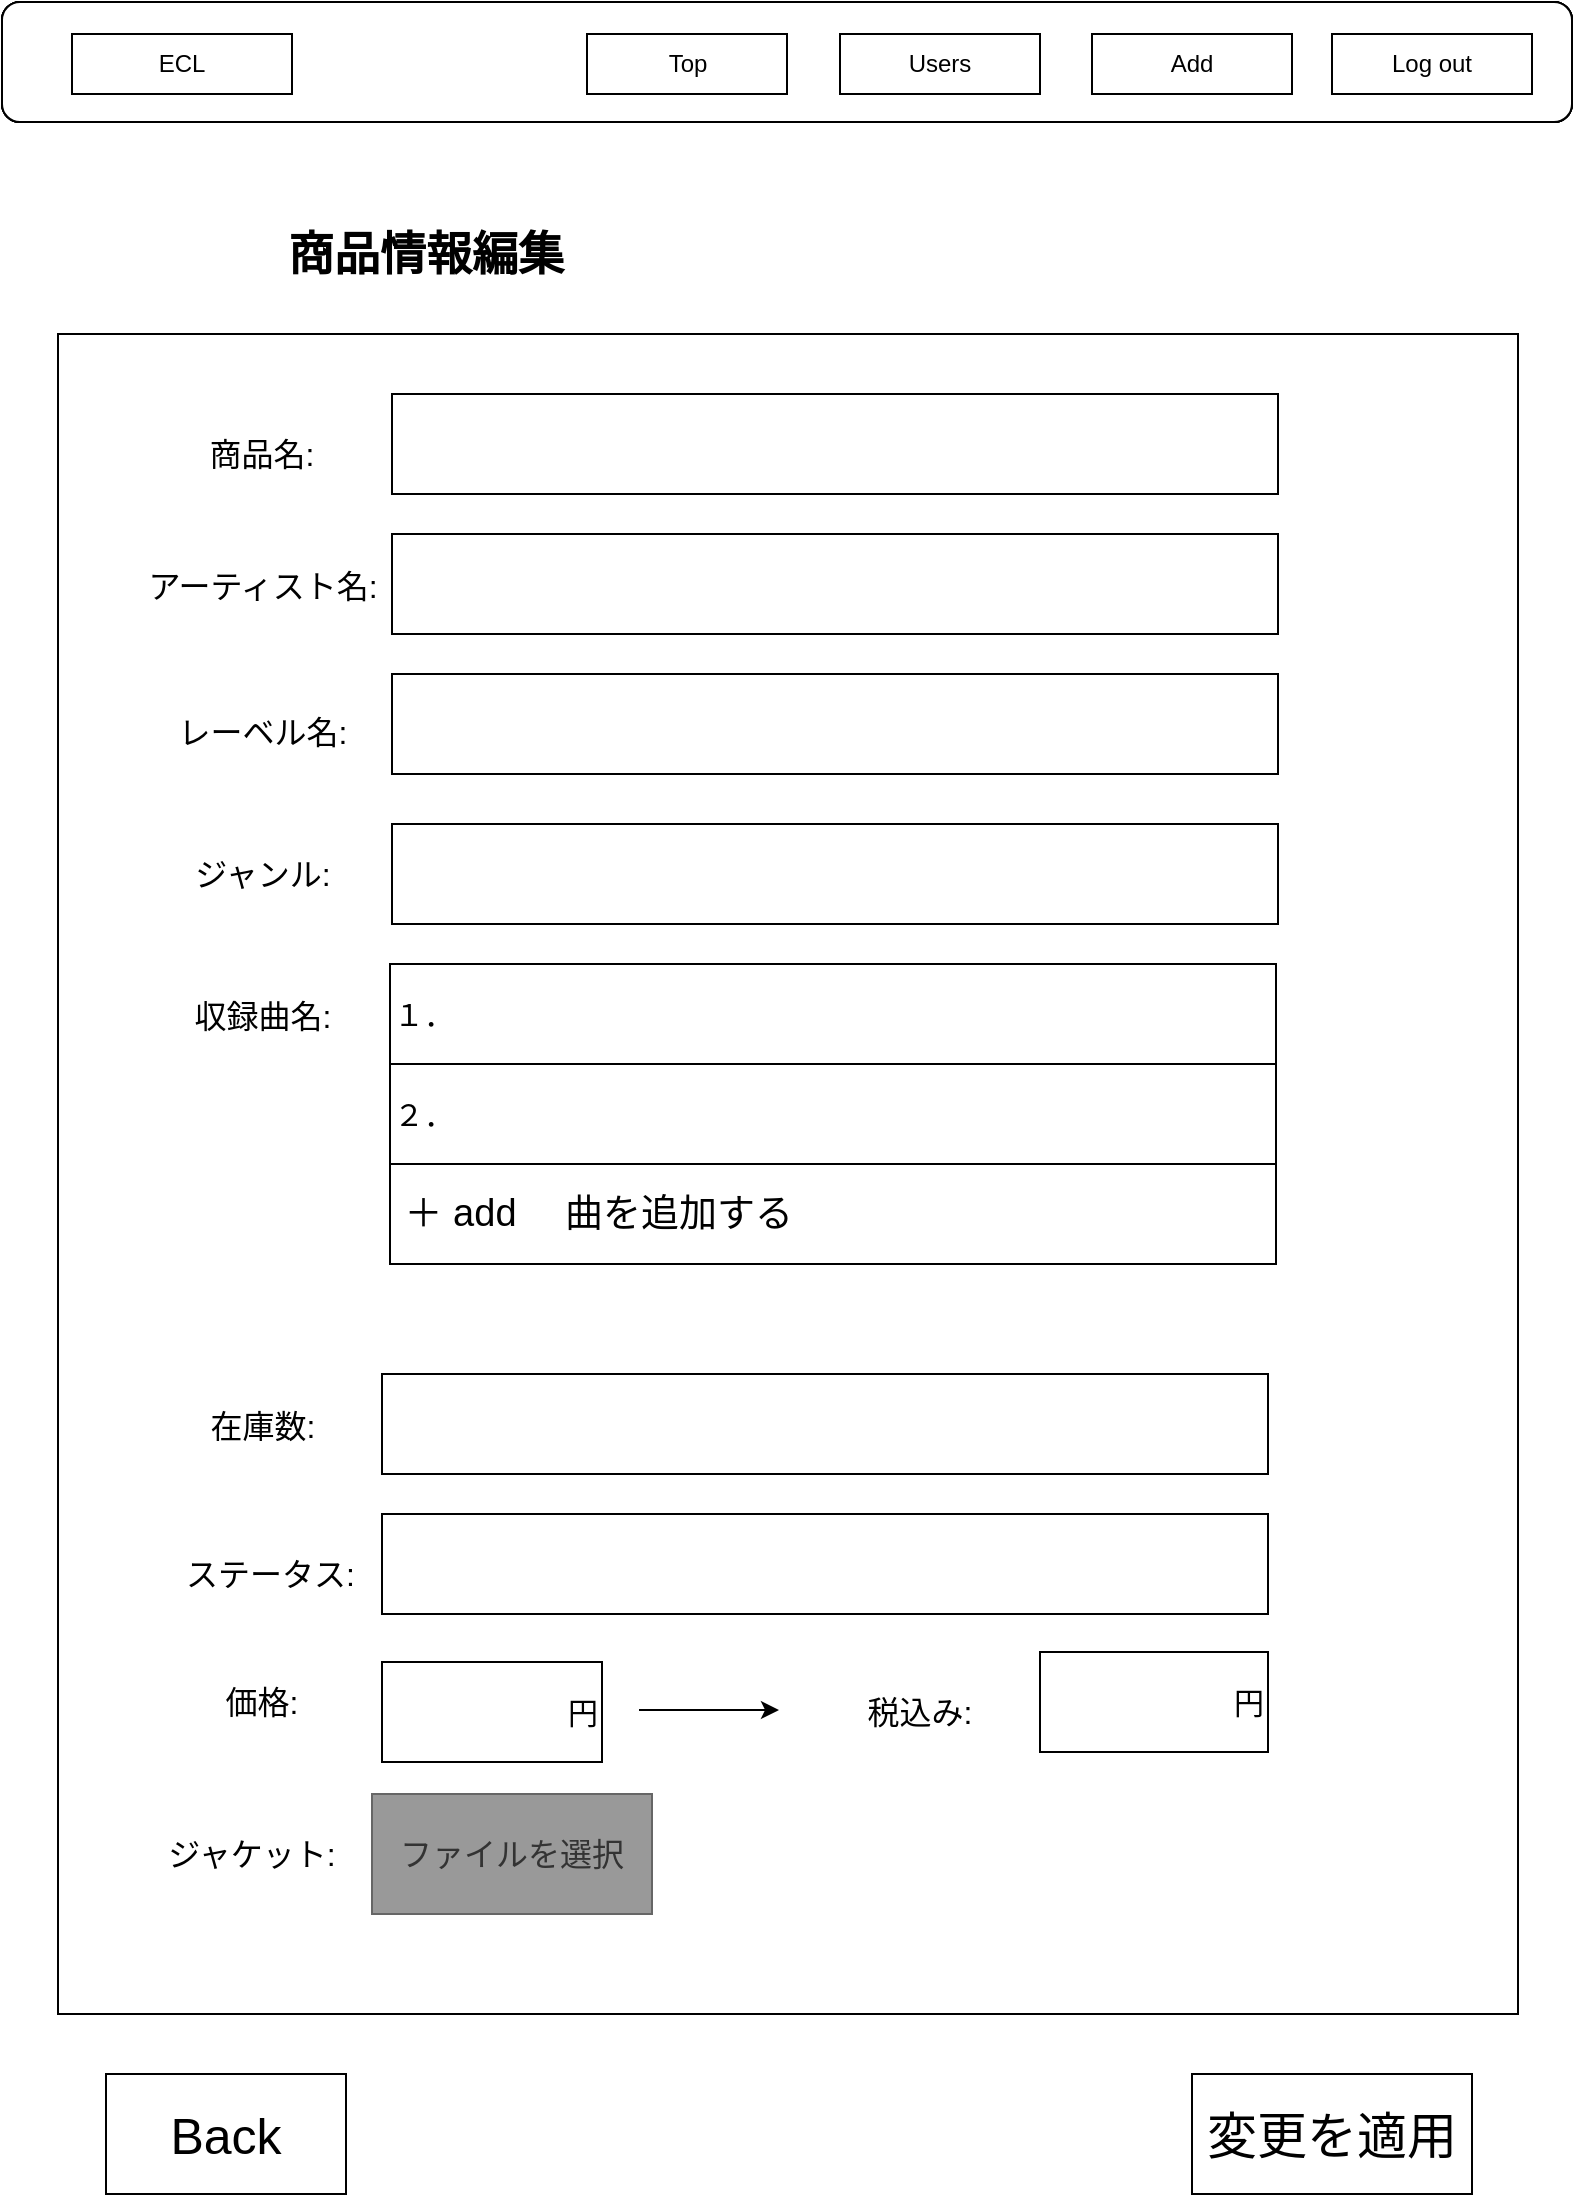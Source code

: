 <mxfile version="10.8.5" type="github"><diagram id="4hUMU02dAxBiPHqGac-W" name="Ã£ÂÂÃ£ÂÂ¼Ã£ÂÂ¸1"><mxGraphModel dx="501" dy="474" grid="1" gridSize="10" guides="1" tooltips="1" connect="1" arrows="1" fold="1" page="1" pageScale="1" pageWidth="827" pageHeight="1169" math="0" shadow="0"><root><mxCell id="0"/><mxCell id="1" parent="0"/><mxCell id="49SOQq9lrQXv5Q_tyZAs-1" value="" style="rounded=1;whiteSpace=wrap;html=1;" parent="1" vertex="1"><mxGeometry x="25" y="34" width="785" height="60" as="geometry"/></mxCell><mxCell id="49SOQq9lrQXv5Q_tyZAs-2" value="ECL" style="rounded=0;whiteSpace=wrap;html=1;" parent="1" vertex="1"><mxGeometry x="60" y="50" width="110" height="30" as="geometry"/></mxCell><mxCell id="49SOQq9lrQXv5Q_tyZAs-3" value="Top" style="rounded=0;whiteSpace=wrap;html=1;" parent="1" vertex="1"><mxGeometry x="317.5" y="50" width="100" height="30" as="geometry"/></mxCell><mxCell id="49SOQq9lrQXv5Q_tyZAs-4" value="Cart" style="rounded=0;whiteSpace=wrap;html=1;" parent="1" vertex="1"><mxGeometry x="570" y="50" width="100" height="30" as="geometry"/></mxCell><mxCell id="49SOQq9lrQXv5Q_tyZAs-5" value="Log out" style="rounded=0;whiteSpace=wrap;html=1;" parent="1" vertex="1"><mxGeometry x="690" y="50" width="100" height="30" as="geometry"/></mxCell><mxCell id="49SOQq9lrQXv5Q_tyZAs-6" value="My page" style="rounded=0;whiteSpace=wrap;html=1;" parent="1" vertex="1"><mxGeometry x="444" y="50" width="100" height="30" as="geometry"/></mxCell><mxCell id="49SOQq9lrQXv5Q_tyZAs-7" value="" style="rounded=1;whiteSpace=wrap;html=1;" parent="1" vertex="1"><mxGeometry x="25" y="34" width="785" height="60" as="geometry"/></mxCell><mxCell id="49SOQq9lrQXv5Q_tyZAs-8" value="ECL" style="rounded=0;whiteSpace=wrap;html=1;" parent="1" vertex="1"><mxGeometry x="60" y="50" width="110" height="30" as="geometry"/></mxCell><mxCell id="49SOQq9lrQXv5Q_tyZAs-9" value="Top" style="rounded=0;whiteSpace=wrap;html=1;" parent="1" vertex="1"><mxGeometry x="317.5" y="50" width="100" height="30" as="geometry"/></mxCell><mxCell id="49SOQq9lrQXv5Q_tyZAs-10" value="Add" style="rounded=0;whiteSpace=wrap;html=1;" parent="1" vertex="1"><mxGeometry x="570" y="50" width="100" height="30" as="geometry"/></mxCell><mxCell id="49SOQq9lrQXv5Q_tyZAs-11" value="Log out" style="rounded=0;whiteSpace=wrap;html=1;" parent="1" vertex="1"><mxGeometry x="690" y="50" width="100" height="30" as="geometry"/></mxCell><mxCell id="49SOQq9lrQXv5Q_tyZAs-12" value="Users" style="rounded=0;whiteSpace=wrap;html=1;" parent="1" vertex="1"><mxGeometry x="444" y="50" width="100" height="30" as="geometry"/></mxCell><mxCell id="49SOQq9lrQXv5Q_tyZAs-13" value="" style="rounded=0;whiteSpace=wrap;html=1;fillColor=none;" parent="1" vertex="1"><mxGeometry x="53" y="200" width="730" height="840" as="geometry"/></mxCell><mxCell id="49SOQq9lrQXv5Q_tyZAs-16" value="" style="rounded=1;whiteSpace=wrap;html=1;" parent="1" vertex="1"><mxGeometry x="25" y="34" width="785" height="60" as="geometry"/></mxCell><mxCell id="49SOQq9lrQXv5Q_tyZAs-17" value="ECL" style="rounded=0;whiteSpace=wrap;html=1;" parent="1" vertex="1"><mxGeometry x="60" y="50" width="110" height="30" as="geometry"/></mxCell><mxCell id="49SOQq9lrQXv5Q_tyZAs-18" value="Top" style="rounded=0;whiteSpace=wrap;html=1;" parent="1" vertex="1"><mxGeometry x="317.5" y="50" width="100" height="30" as="geometry"/></mxCell><mxCell id="49SOQq9lrQXv5Q_tyZAs-19" value="Cart" style="rounded=0;whiteSpace=wrap;html=1;" parent="1" vertex="1"><mxGeometry x="570" y="50" width="100" height="30" as="geometry"/></mxCell><mxCell id="49SOQq9lrQXv5Q_tyZAs-20" value="Log out" style="rounded=0;whiteSpace=wrap;html=1;" parent="1" vertex="1"><mxGeometry x="690" y="50" width="100" height="30" as="geometry"/></mxCell><mxCell id="49SOQq9lrQXv5Q_tyZAs-21" value="My page" style="rounded=0;whiteSpace=wrap;html=1;" parent="1" vertex="1"><mxGeometry x="444" y="50" width="100" height="30" as="geometry"/></mxCell><mxCell id="49SOQq9lrQXv5Q_tyZAs-22" value="&lt;font style=&quot;font-size: 25px&quot;&gt;Back&lt;/font&gt;" style="rounded=0;whiteSpace=wrap;html=1;" parent="1" vertex="1"><mxGeometry x="77" y="1070" width="120" height="60" as="geometry"/></mxCell><mxCell id="49SOQq9lrQXv5Q_tyZAs-25" value="" style="rounded=1;whiteSpace=wrap;html=1;" parent="1" vertex="1"><mxGeometry x="25" y="34" width="785" height="60" as="geometry"/></mxCell><mxCell id="49SOQq9lrQXv5Q_tyZAs-26" value="ECL" style="rounded=0;whiteSpace=wrap;html=1;" parent="1" vertex="1"><mxGeometry x="60" y="50" width="110" height="30" as="geometry"/></mxCell><mxCell id="49SOQq9lrQXv5Q_tyZAs-27" value="Top" style="rounded=0;whiteSpace=wrap;html=1;" parent="1" vertex="1"><mxGeometry x="317.5" y="50" width="100" height="30" as="geometry"/></mxCell><mxCell id="49SOQq9lrQXv5Q_tyZAs-28" value="Add" style="rounded=0;whiteSpace=wrap;html=1;" parent="1" vertex="1"><mxGeometry x="570" y="50" width="100" height="30" as="geometry"/></mxCell><mxCell id="49SOQq9lrQXv5Q_tyZAs-29" value="Log out" style="rounded=0;whiteSpace=wrap;html=1;" parent="1" vertex="1"><mxGeometry x="690" y="50" width="100" height="30" as="geometry"/></mxCell><mxCell id="49SOQq9lrQXv5Q_tyZAs-30" value="Users" style="rounded=0;whiteSpace=wrap;html=1;" parent="1" vertex="1"><mxGeometry x="444" y="50" width="100" height="30" as="geometry"/></mxCell><mxCell id="Wu2J48-Rxz-KUy-x8_LU-1" value="&lt;span style=&quot;font-size: 23px&quot;&gt;&lt;b&gt;商品情報編集&lt;/b&gt;&lt;/span&gt;" style="rounded=0;whiteSpace=wrap;html=1;strokeColor=none;fillColor=none;fontSize=16;" parent="1" vertex="1"><mxGeometry x="77" y="130" width="320" height="60" as="geometry"/></mxCell><mxCell id="Wu2J48-Rxz-KUy-x8_LU-2" value="ファイルを選択" style="rounded=0;whiteSpace=wrap;html=1;strokeColor=#666666;fillColor=#999999;fontSize=16;fontColor=#333333;" parent="1" vertex="1"><mxGeometry x="210" y="930" width="140" height="60" as="geometry"/></mxCell><mxCell id="Wu2J48-Rxz-KUy-x8_LU-3" value="&lt;font style=&quot;font-size: 16px;&quot;&gt;商品名:&lt;/font&gt;" style="rounded=0;whiteSpace=wrap;html=1;strokeColor=none;fillColor=none;fontSize=16;" parent="1" vertex="1"><mxGeometry x="95" y="230" width="120" height="60" as="geometry"/></mxCell><mxCell id="Wu2J48-Rxz-KUy-x8_LU-5" value="ジャンル:" style="text;html=1;fontSize=16;align=center;" parent="1" vertex="1"><mxGeometry x="100" y="454" width="110" height="30" as="geometry"/></mxCell><mxCell id="Wu2J48-Rxz-KUy-x8_LU-6" value="収録曲名:" style="text;html=1;fontSize=16;align=center;" parent="1" vertex="1"><mxGeometry x="100" y="525" width="110" height="30" as="geometry"/></mxCell><mxCell id="Wu2J48-Rxz-KUy-x8_LU-7" value="レーベル名:" style="text;html=1;fontSize=16;align=center;" parent="1" vertex="1"><mxGeometry x="100" y="382.5" width="110" height="30" as="geometry"/></mxCell><mxCell id="Wu2J48-Rxz-KUy-x8_LU-8" value="アーティスト名:" style="text;html=1;fontSize=16;align=center;" parent="1" vertex="1"><mxGeometry x="100" y="310" width="110" height="30" as="geometry"/></mxCell><mxCell id="Wu2J48-Rxz-KUy-x8_LU-10" value="&lt;div style=&quot;text-align: center&quot;&gt;&lt;span&gt;ステータス:&lt;/span&gt;&lt;/div&gt;" style="text;html=1;fontSize=16;direction=south;" parent="1" vertex="1"><mxGeometry x="115" y="804" width="88" height="110" as="geometry"/></mxCell><mxCell id="Wu2J48-Rxz-KUy-x8_LU-11" value="在庫数:" style="text;html=1;fontSize=16;align=center;" parent="1" vertex="1"><mxGeometry x="100" y="730" width="110" height="30" as="geometry"/></mxCell><mxCell id="Wu2J48-Rxz-KUy-x8_LU-12" value="" style="rounded=0;whiteSpace=wrap;html=1;strokeColor=#000000;fillColor=none;fontSize=15;" parent="1" vertex="1"><mxGeometry x="220" y="230" width="443" height="50" as="geometry"/></mxCell><mxCell id="Wu2J48-Rxz-KUy-x8_LU-18" value="" style="rounded=0;whiteSpace=wrap;html=1;strokeColor=#000000;fillColor=none;fontSize=15;" parent="1" vertex="1"><mxGeometry x="220" y="300" width="443" height="50" as="geometry"/></mxCell><mxCell id="Wu2J48-Rxz-KUy-x8_LU-22" value="" style="rounded=0;whiteSpace=wrap;html=1;strokeColor=#000000;fillColor=none;fontSize=15;" parent="1" vertex="1"><mxGeometry x="220" y="370" width="443" height="50" as="geometry"/></mxCell><mxCell id="Wu2J48-Rxz-KUy-x8_LU-24" value="" style="rounded=0;whiteSpace=wrap;html=1;strokeColor=#000000;fillColor=none;fontSize=15;" parent="1" vertex="1"><mxGeometry x="220" y="445" width="443" height="50" as="geometry"/></mxCell><mxCell id="Wu2J48-Rxz-KUy-x8_LU-26" value="&lt;div style=&quot;text-align: left&quot;&gt;１．&lt;/div&gt;" style="rounded=0;whiteSpace=wrap;html=1;strokeColor=#000000;fillColor=none;fontSize=15;align=left;" parent="1" vertex="1"><mxGeometry x="219" y="515" width="443" height="50" as="geometry"/></mxCell><mxCell id="Wu2J48-Rxz-KUy-x8_LU-27" value="" style="rounded=0;whiteSpace=wrap;html=1;strokeColor=#000000;fillColor=none;fontSize=15;" parent="1" vertex="1"><mxGeometry x="215" y="720" width="443" height="50" as="geometry"/></mxCell><mxCell id="Wu2J48-Rxz-KUy-x8_LU-28" value="" style="rounded=0;whiteSpace=wrap;html=1;strokeColor=#000000;fillColor=none;fontSize=15;" parent="1" vertex="1"><mxGeometry x="215" y="790" width="443" height="50" as="geometry"/></mxCell><mxCell id="Wu2J48-Rxz-KUy-x8_LU-29" value="ジャケット:" style="rounded=0;whiteSpace=wrap;html=1;strokeColor=none;fillColor=none;fontSize=16;align=center;" parent="1" vertex="1"><mxGeometry x="90" y="930" width="120" height="60" as="geometry"/></mxCell><mxCell id="Wu2J48-Rxz-KUy-x8_LU-31" value="価格:" style="rounded=0;whiteSpace=wrap;html=1;strokeColor=none;fillColor=none;fontSize=16;align=center;" parent="1" vertex="1"><mxGeometry x="95" y="854" width="120" height="60" as="geometry"/></mxCell><mxCell id="Wu2J48-Rxz-KUy-x8_LU-34" value="" style="edgeStyle=orthogonalEdgeStyle;rounded=0;orthogonalLoop=1;jettySize=auto;html=1;fontSize=16;" parent="1" edge="1"><mxGeometry relative="1" as="geometry"><mxPoint x="343.5" y="888" as="sourcePoint"/><mxPoint x="413.5" y="888" as="targetPoint"/><Array as="points"><mxPoint x="370" y="888"/><mxPoint x="370" y="888"/></Array></mxGeometry></mxCell><mxCell id="Wu2J48-Rxz-KUy-x8_LU-32" value="&lt;div style=&quot;text-align: right&quot;&gt;&lt;span&gt;円&lt;/span&gt;&lt;/div&gt;" style="rounded=0;whiteSpace=wrap;html=1;strokeColor=#000000;fillColor=none;fontSize=15;align=right;" parent="1" vertex="1"><mxGeometry x="215" y="864" width="110" height="50" as="geometry"/></mxCell><mxCell id="Wu2J48-Rxz-KUy-x8_LU-33" value="&lt;div style=&quot;text-align: right&quot;&gt;&lt;span&gt;円&lt;/span&gt;&lt;/div&gt;" style="rounded=0;whiteSpace=wrap;html=1;strokeColor=#000000;fillColor=none;fontSize=15;align=right;" parent="1" vertex="1"><mxGeometry x="544" y="859" width="114" height="50" as="geometry"/></mxCell><mxCell id="Wu2J48-Rxz-KUy-x8_LU-35" value="税込み:" style="rounded=0;whiteSpace=wrap;html=1;strokeColor=none;fillColor=none;fontSize=16;align=center;" parent="1" vertex="1"><mxGeometry x="424" y="859" width="120" height="60" as="geometry"/></mxCell><mxCell id="Wu2J48-Rxz-KUy-x8_LU-40" value="&lt;div style=&quot;text-align: left&quot;&gt;２．&lt;/div&gt;" style="rounded=0;whiteSpace=wrap;html=1;strokeColor=#000000;fillColor=none;fontSize=15;align=left;" parent="1" vertex="1"><mxGeometry x="219" y="565" width="443" height="50" as="geometry"/></mxCell><mxCell id="Wu2J48-Rxz-KUy-x8_LU-43" value="&lt;div style=&quot;text-align: left&quot;&gt;&lt;font style=&quot;font-size: 19px&quot;&gt;&amp;nbsp;＋ add 　曲を追加する&lt;/font&gt;&lt;/div&gt;" style="rounded=0;whiteSpace=wrap;html=1;strokeColor=#000000;fillColor=none;fontSize=15;align=left;" parent="1" vertex="1"><mxGeometry x="219" y="615" width="443" height="50" as="geometry"/></mxCell><mxCell id="Wu2J48-Rxz-KUy-x8_LU-44" value="&lt;span style=&quot;font-size: 25px&quot;&gt;変更を適用&lt;/span&gt;" style="rounded=0;whiteSpace=wrap;html=1;" parent="1" vertex="1"><mxGeometry x="620" y="1070" width="140" height="60" as="geometry"/></mxCell></root></mxGraphModel></diagram></mxfile>